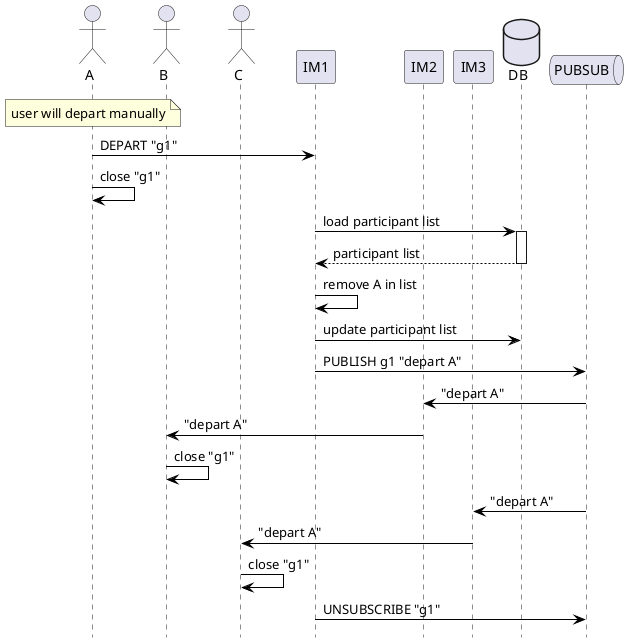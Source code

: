 @startuml callflow
skinparam class {
    BackgroundColor White
    ArrowColor Black
    BorderColor Black
    AttributeIconSize 0
}
'skinparam style strictuml
skinparam stereotypeCBackgroundColor White
skinparam stereotypeIBackgroundColor White
skinparam stereotypeEBackgroundColor White
skinparam stereotypeABackgroundColor White
skinparam linetype ortho

'title "Basic Flow 1-to-1 (PUBSUB))"
hide footbox

actor A
actor B
actor C

participant IM1
participant IM2
participant IM3

database DB 

queue PUBSUB

note over A
user will depart manually
end note

A -> IM1 : DEPART "g1"

A -> A : close "g1"

IM1 -> DB ++ : load participant list
return participant list

IM1 -> IM1 : remove A in list
IM1 -> DB : update participant list

IM1 -> PUBSUB : PUBLISH g1 "depart A"
PUBSUB -> IM2 : "depart A"
IM2 -> B : "depart A"
B -> B : close "g1"

PUBSUB -> IM3 : "depart A"
IM3 -> C : "depart A"
C -> C : close "g1"

IM1 -> PUBSUB : UNSUBSCRIBE "g1"

@enduml


